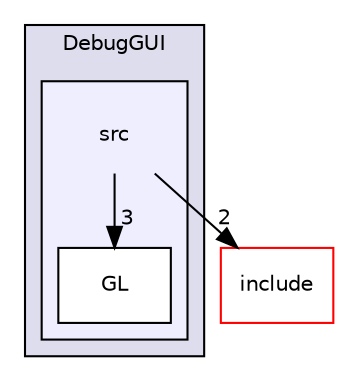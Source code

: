 digraph "/home/travis/build/AliceO2Group/AliceO2/Framework/DebugGUI/src" {
  bgcolor=transparent;
  compound=true
  node [ fontsize="10", fontname="Helvetica"];
  edge [ labelfontsize="10", labelfontname="Helvetica"];
  subgraph clusterdir_f0af9df59806ed8bcb6931e6b1774828 {
    graph [ bgcolor="#ddddee", pencolor="black", label="DebugGUI" fontname="Helvetica", fontsize="10", URL="dir_f0af9df59806ed8bcb6931e6b1774828.html"]
  subgraph clusterdir_98f4601f151917f192e5caded93b8eca {
    graph [ bgcolor="#eeeeff", pencolor="black", label="" URL="dir_98f4601f151917f192e5caded93b8eca.html"];
    dir_98f4601f151917f192e5caded93b8eca [shape=plaintext label="src"];
    dir_08be7bc133ac0fd4de75c3c5a1c1e6c8 [shape=box label="GL" color="black" fillcolor="white" style="filled" URL="dir_08be7bc133ac0fd4de75c3c5a1c1e6c8.html"];
  }
  }
  dir_9f67c1693d5e4a33705ade974fc96801 [shape=box label="include" color="red" URL="dir_9f67c1693d5e4a33705ade974fc96801.html"];
  dir_98f4601f151917f192e5caded93b8eca->dir_9f67c1693d5e4a33705ade974fc96801 [headlabel="2", labeldistance=1.5 headhref="dir_000337_000335.html"];
  dir_98f4601f151917f192e5caded93b8eca->dir_08be7bc133ac0fd4de75c3c5a1c1e6c8 [headlabel="3", labeldistance=1.5 headhref="dir_000337_000338.html"];
}

